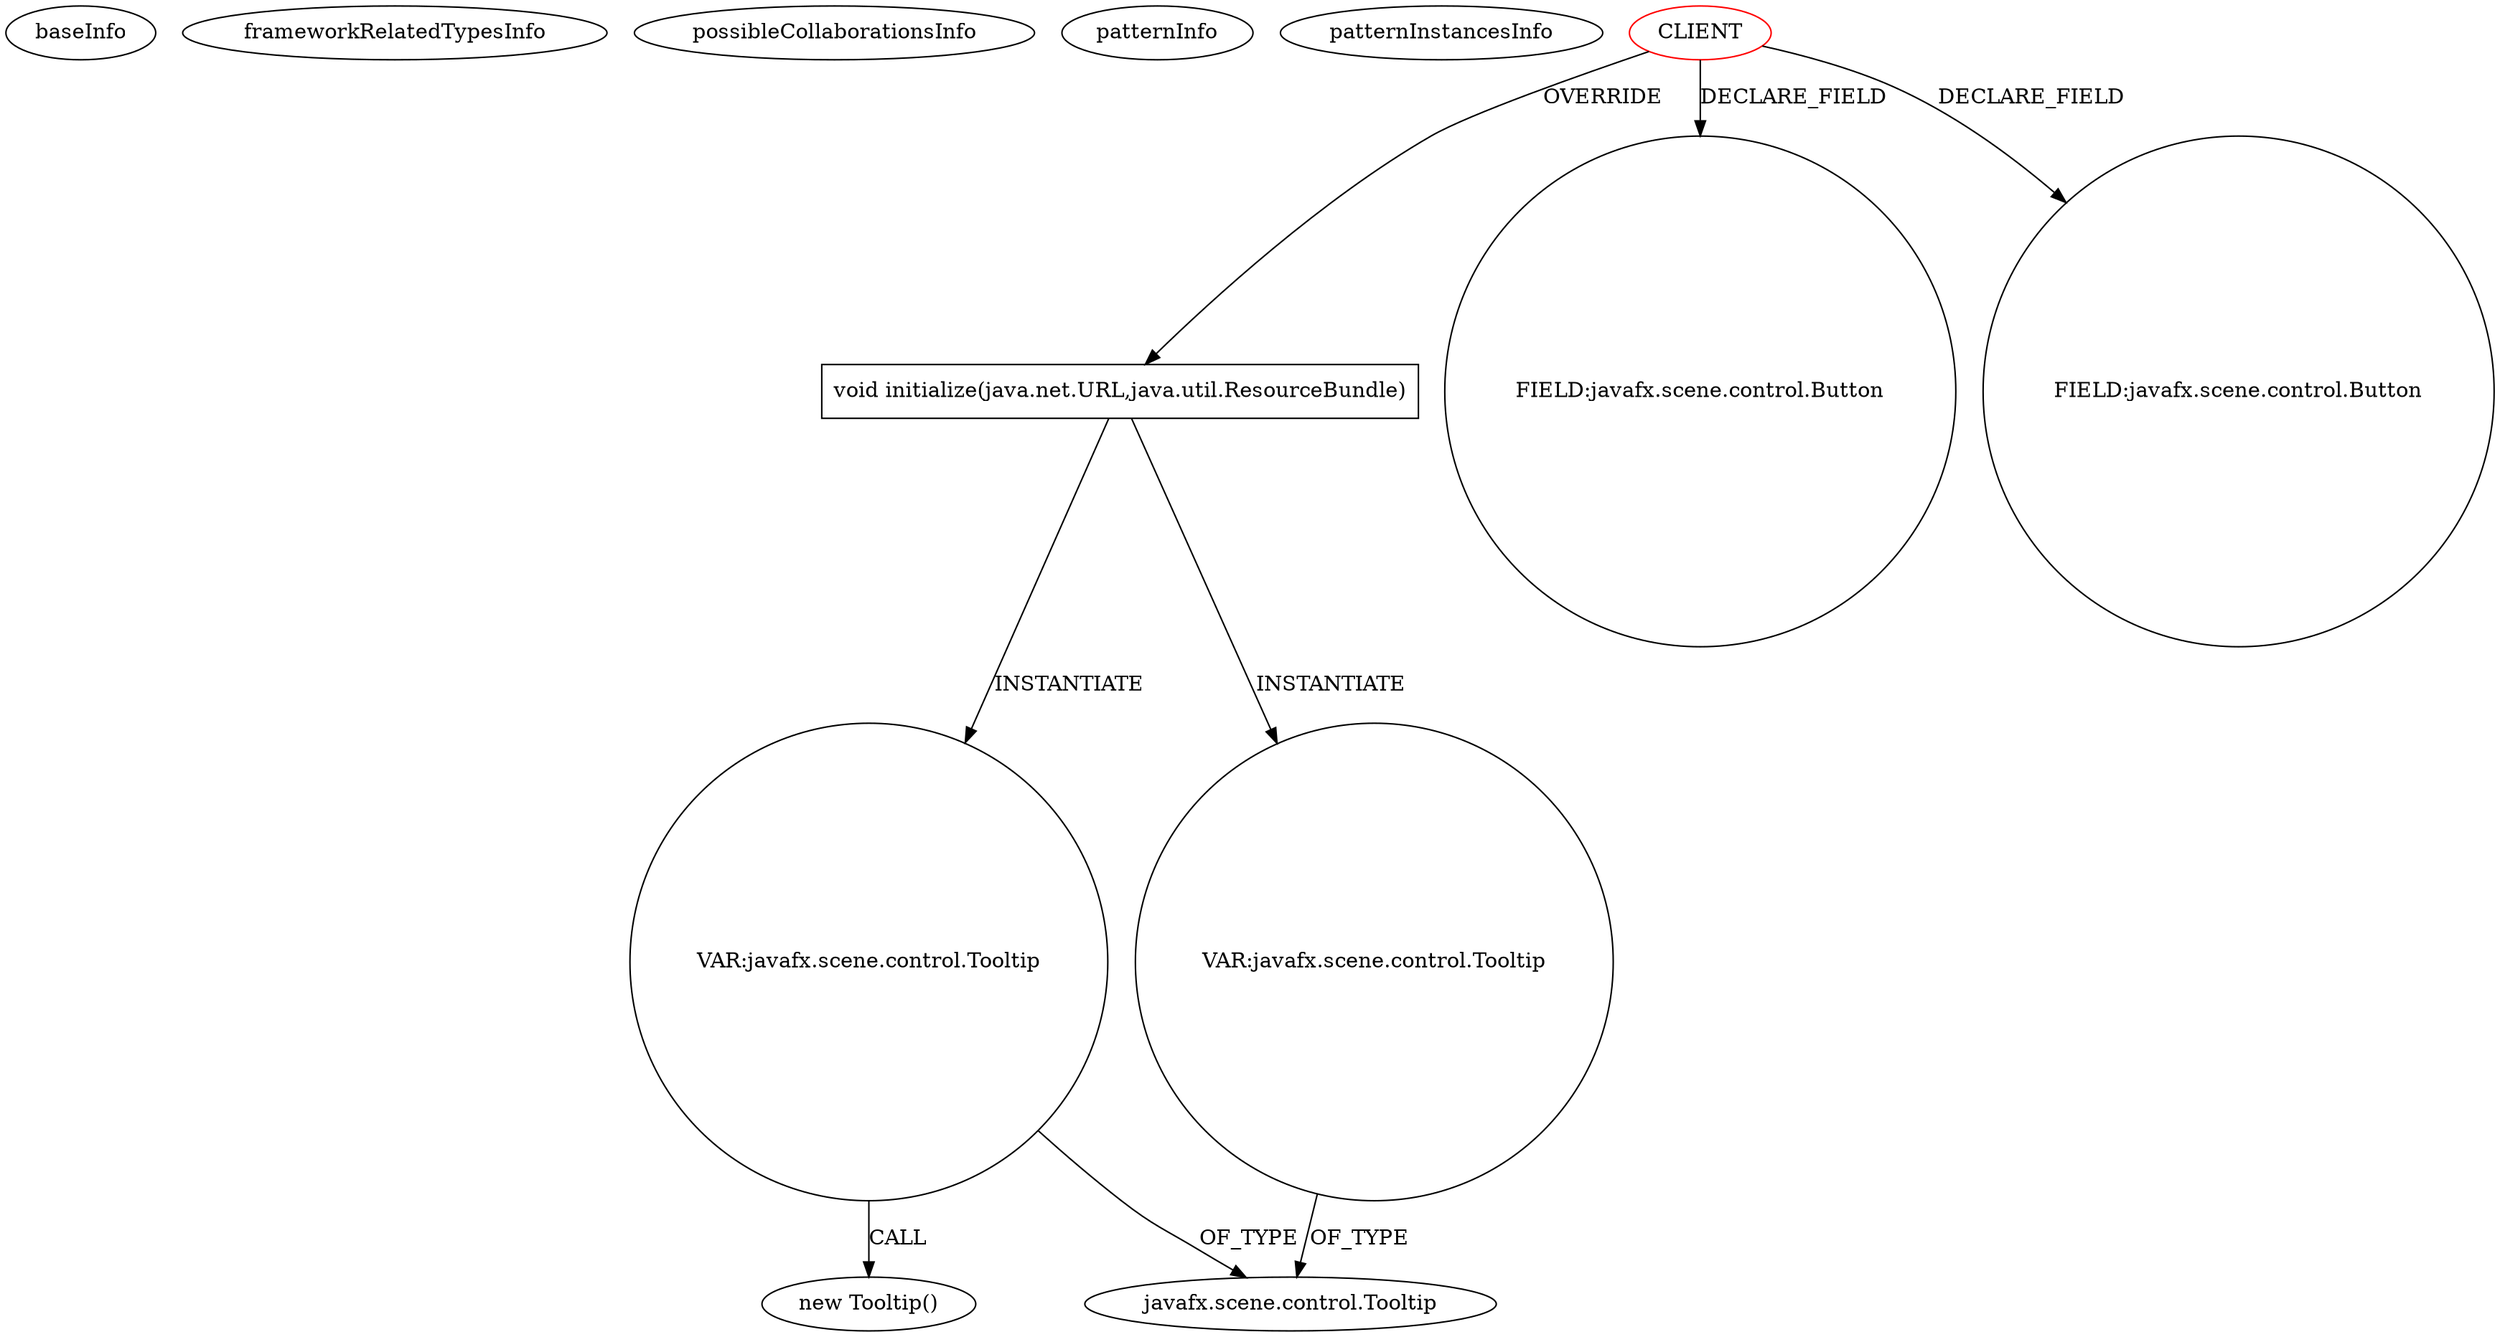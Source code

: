 digraph {
baseInfo[graphId=2117,category="pattern",isAnonymous=false,possibleRelation=false]
frameworkRelatedTypesInfo[]
possibleCollaborationsInfo[]
patternInfo[frequency=2.0,patternRootClient=0]
patternInstancesInfo[0="bianconejo-CEFX~/bianconejo-CEFX/CEFX-master/src/cefx/CEPrincipalController.java~CEPrincipalController~2114",1="aferrandoa-valenciasprints~/aferrandoa-valenciasprints/valenciasprints-master/src/controllers/MainController.java~MainController~1711"]
101[label="javafx.scene.control.Tooltip",vertexType="FRAMEWORK_CLASS_TYPE",isFrameworkType=false]
136[label="VAR:javafx.scene.control.Tooltip",vertexType="VARIABLE_EXPRESION",isFrameworkType=false,shape=circle]
135[label="new Tooltip()",vertexType="CONSTRUCTOR_CALL",isFrameworkType=false]
100[label="VAR:javafx.scene.control.Tooltip",vertexType="VARIABLE_EXPRESION",isFrameworkType=false,shape=circle]
61[label="void initialize(java.net.URL,java.util.ResourceBundle)",vertexType="OVERRIDING_METHOD_DECLARATION",isFrameworkType=false,shape=box]
0[label="CLIENT",vertexType="ROOT_CLIENT_CLASS_DECLARATION",isFrameworkType=false,color=red]
13[label="FIELD:javafx.scene.control.Button",vertexType="FIELD_DECLARATION",isFrameworkType=false,shape=circle]
25[label="FIELD:javafx.scene.control.Button",vertexType="FIELD_DECLARATION",isFrameworkType=false,shape=circle]
136->135[label="CALL"]
100->101[label="OF_TYPE"]
0->25[label="DECLARE_FIELD"]
61->100[label="INSTANTIATE"]
0->13[label="DECLARE_FIELD"]
0->61[label="OVERRIDE"]
136->101[label="OF_TYPE"]
61->136[label="INSTANTIATE"]
}
